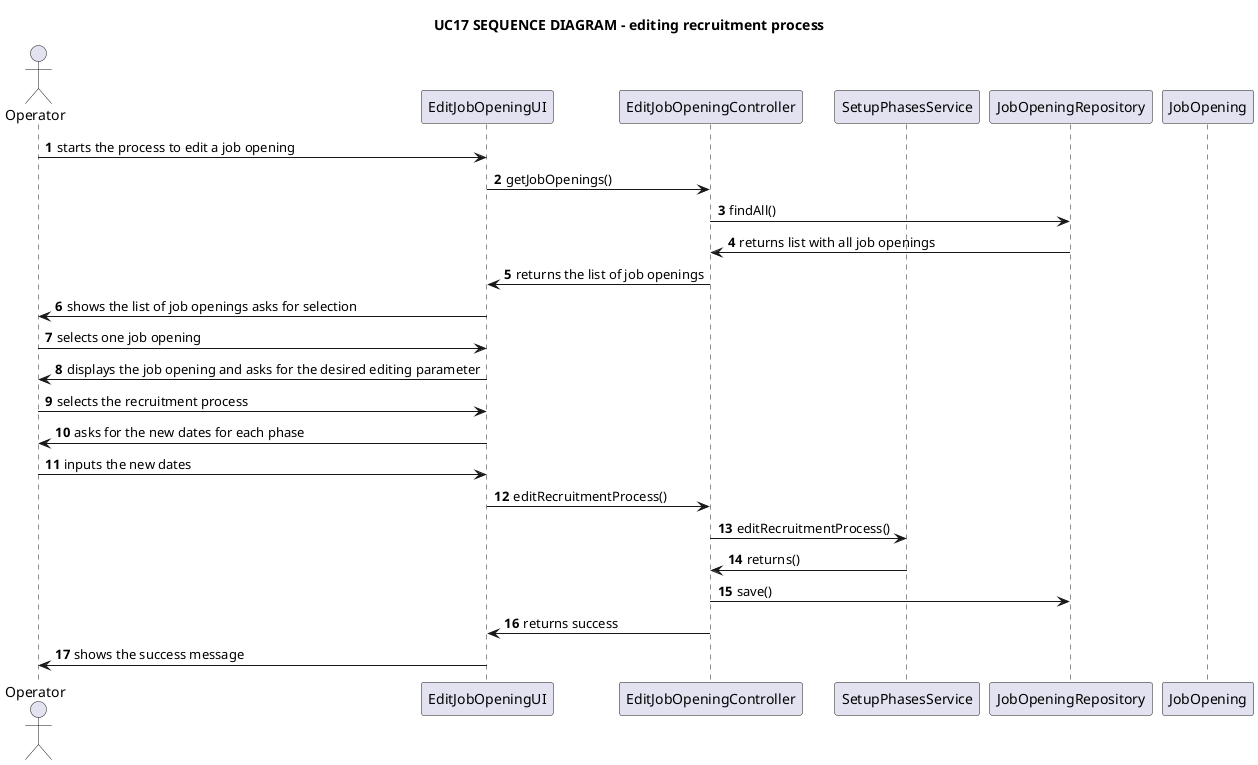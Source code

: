 @startuml

title UC17 SEQUENCE DIAGRAM - editing recruitment process

autonumber

actor Operator as o
participant EditJobOpeningUI as ui
participant EditJobOpeningController as c
participant SetupPhasesService as service
participant JobOpeningRepository as repo
participant JobOpening as u

o -> ui: starts the process to edit a job opening

ui -> c: getJobOpenings()

c -> repo: findAll()

repo -> c: returns list with all job openings

c -> ui: returns the list of job openings

ui -> o: shows the list of job openings asks for selection

o -> ui: selects one job opening

ui -> o: displays the job opening and asks for the desired editing parameter

o -> ui: selects the recruitment process

ui -> o: asks for the new dates for each phase

o -> ui: inputs the new dates

ui -> c: editRecruitmentProcess()

c -> service: editRecruitmentProcess()

service -> c: returns()

c -> repo: save()

c -> ui: returns success

ui -> o: shows the success message

@enduml